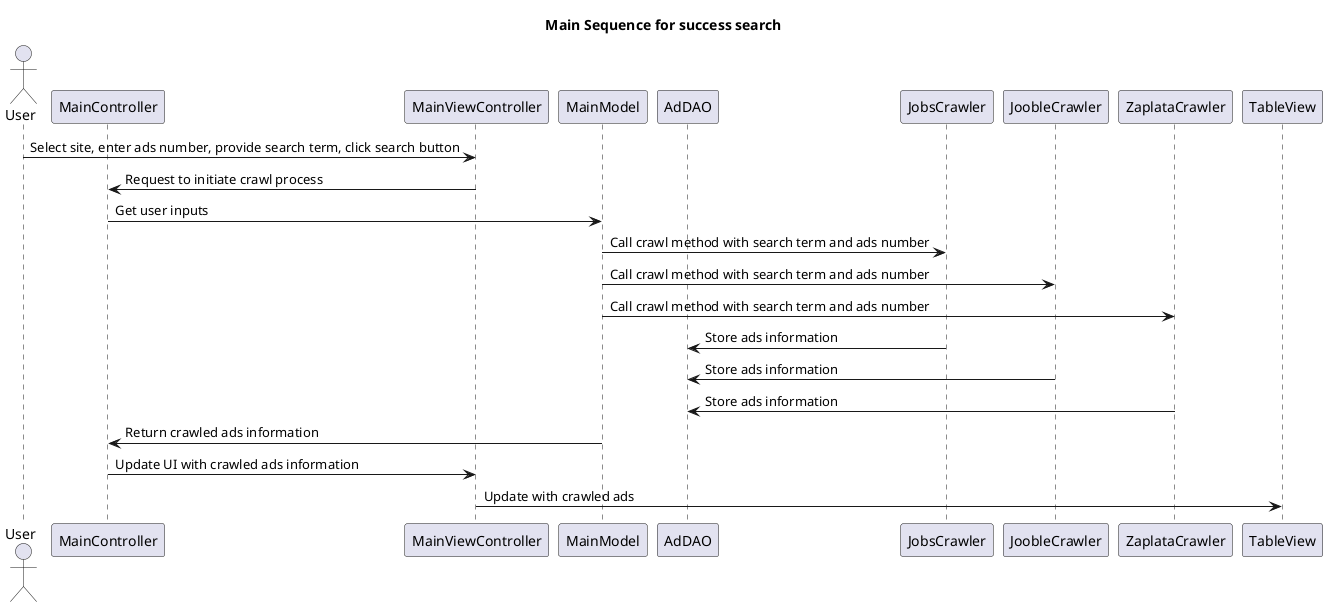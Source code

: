 @startuml
title "Main Sequence for success search"
actor User
participant MainController
participant MainViewController
participant MainModel
participant AdDAO
participant JobsCrawler
participant JoobleCrawler
participant ZaplataCrawler

User -> MainViewController: Select site, enter ads number, provide search term, click search button
MainViewController -> MainController: Request to initiate crawl process
MainController -> MainModel: Get user inputs
MainModel -> JobsCrawler: Call crawl method with search term and ads number
MainModel -> JoobleCrawler: Call crawl method with search term and ads number
MainModel -> ZaplataCrawler: Call crawl method with search term and ads number
JobsCrawler -> AdDAO: Store ads information
JoobleCrawler -> AdDAO: Store ads information
ZaplataCrawler -> AdDAO: Store ads information
MainModel -> MainController: Return crawled ads information
MainController -> MainViewController: Update UI with crawled ads information
MainViewController -> TableView: Update with crawled ads

@enduml

